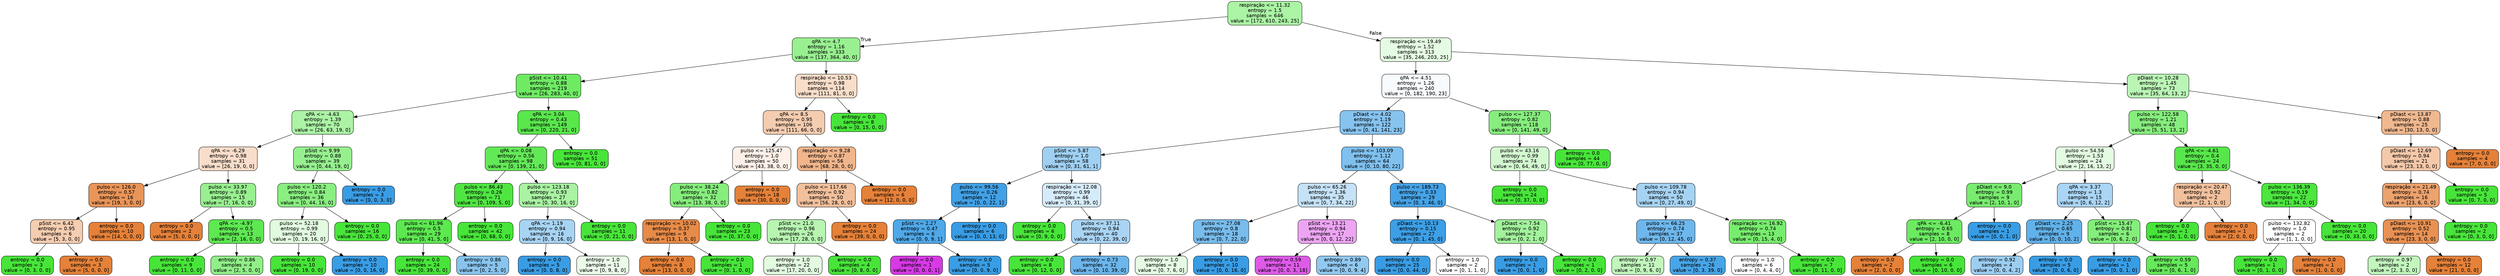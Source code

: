 digraph Tree {
node [shape=box, style="filled, rounded", color="black", fontname="helvetica"] ;
edge [fontname="helvetica"] ;
0 [label="respiração <= 11.32\nentropy = 1.5\nsamples = 646\nvalue = [172, 610, 243, 25]", fillcolor="#abf3a5"] ;
1 [label="qPA <= 4.7\nentropy = 1.16\nsamples = 333\nvalue = [137, 364, 40, 0]", fillcolor="#98f090"] ;
0 -> 1 [labeldistance=2.5, labelangle=45, headlabel="True"] ;
2 [label="pSist <= 10.41\nentropy = 0.88\nsamples = 219\nvalue = [26, 283, 40, 0]", fillcolor="#6eeb63"] ;
1 -> 2 ;
3 [label="qPA <= -4.63\nentropy = 1.39\nsamples = 70\nvalue = [26, 63, 19, 0]", fillcolor="#acf3a6"] ;
2 -> 3 ;
4 [label="qPA <= -6.29\nentropy = 0.98\nsamples = 31\nvalue = [26, 19, 0, 0]", fillcolor="#f8ddca"] ;
3 -> 4 ;
5 [label="pulso <= 126.0\nentropy = 0.57\nsamples = 16\nvalue = [19, 3, 0, 0]", fillcolor="#e99558"] ;
4 -> 5 ;
6 [label="pSist <= 6.42\nentropy = 0.95\nsamples = 6\nvalue = [5, 3, 0, 0]", fillcolor="#f5cdb0"] ;
5 -> 6 ;
7 [label="entropy = 0.0\nsamples = 3\nvalue = [0, 3, 0, 0]", fillcolor="#47e539"] ;
6 -> 7 ;
8 [label="entropy = 0.0\nsamples = 3\nvalue = [5, 0, 0, 0]", fillcolor="#e58139"] ;
6 -> 8 ;
9 [label="entropy = 0.0\nsamples = 10\nvalue = [14, 0, 0, 0]", fillcolor="#e58139"] ;
5 -> 9 ;
10 [label="pulso <= 33.97\nentropy = 0.89\nsamples = 15\nvalue = [7, 16, 0, 0]", fillcolor="#98f090"] ;
4 -> 10 ;
11 [label="entropy = 0.0\nsamples = 2\nvalue = [5, 0, 0, 0]", fillcolor="#e58139"] ;
10 -> 11 ;
12 [label="qPA <= -4.97\nentropy = 0.5\nsamples = 13\nvalue = [2, 16, 0, 0]", fillcolor="#5ee852"] ;
10 -> 12 ;
13 [label="entropy = 0.0\nsamples = 9\nvalue = [0, 11, 0, 0]", fillcolor="#47e539"] ;
12 -> 13 ;
14 [label="entropy = 0.86\nsamples = 4\nvalue = [2, 5, 0, 0]", fillcolor="#91ef88"] ;
12 -> 14 ;
15 [label="pSist <= 9.99\nentropy = 0.88\nsamples = 39\nvalue = [0, 44, 19, 0]", fillcolor="#96f08e"] ;
3 -> 15 ;
16 [label="pulso <= 120.2\nentropy = 0.84\nsamples = 36\nvalue = [0, 44, 16, 0]", fillcolor="#8aee81"] ;
15 -> 16 ;
17 [label="pulso <= 52.18\nentropy = 0.99\nsamples = 20\nvalue = [0, 19, 16, 0]", fillcolor="#e2fbe0"] ;
16 -> 17 ;
18 [label="entropy = 0.0\nsamples = 10\nvalue = [0, 19, 0, 0]", fillcolor="#47e539"] ;
17 -> 18 ;
19 [label="entropy = 0.0\nsamples = 10\nvalue = [0, 0, 16, 0]", fillcolor="#399de5"] ;
17 -> 19 ;
20 [label="entropy = 0.0\nsamples = 16\nvalue = [0, 25, 0, 0]", fillcolor="#47e539"] ;
16 -> 20 ;
21 [label="entropy = 0.0\nsamples = 3\nvalue = [0, 0, 3, 0]", fillcolor="#399de5"] ;
15 -> 21 ;
22 [label="qPA <= 3.04\nentropy = 0.43\nsamples = 149\nvalue = [0, 220, 21, 0]", fillcolor="#59e74c"] ;
2 -> 22 ;
23 [label="qPA <= 0.08\nentropy = 0.56\nsamples = 98\nvalue = [0, 139, 21, 0]", fillcolor="#63e957"] ;
22 -> 23 ;
24 [label="pulso <= 86.43\nentropy = 0.26\nsamples = 71\nvalue = [0, 109, 5, 0]", fillcolor="#4fe642"] ;
23 -> 24 ;
25 [label="pulso <= 61.96\nentropy = 0.5\nsamples = 29\nvalue = [0, 41, 5, 0]", fillcolor="#5de851"] ;
24 -> 25 ;
26 [label="entropy = 0.0\nsamples = 24\nvalue = [0, 39, 0, 0]", fillcolor="#47e539"] ;
25 -> 26 ;
27 [label="entropy = 0.86\nsamples = 5\nvalue = [0, 2, 5, 0]", fillcolor="#88c4ef"] ;
25 -> 27 ;
28 [label="entropy = 0.0\nsamples = 42\nvalue = [0, 68, 0, 0]", fillcolor="#47e539"] ;
24 -> 28 ;
29 [label="pulso <= 123.18\nentropy = 0.93\nsamples = 27\nvalue = [0, 30, 16, 0]", fillcolor="#a9f3a3"] ;
23 -> 29 ;
30 [label="qPA <= 1.19\nentropy = 0.94\nsamples = 16\nvalue = [0, 9, 16, 0]", fillcolor="#a8d4f4"] ;
29 -> 30 ;
31 [label="entropy = 0.0\nsamples = 5\nvalue = [0, 0, 8, 0]", fillcolor="#399de5"] ;
30 -> 31 ;
32 [label="entropy = 1.0\nsamples = 11\nvalue = [0, 9, 8, 0]", fillcolor="#ebfce9"] ;
30 -> 32 ;
33 [label="entropy = 0.0\nsamples = 11\nvalue = [0, 21, 0, 0]", fillcolor="#47e539"] ;
29 -> 33 ;
34 [label="entropy = 0.0\nsamples = 51\nvalue = [0, 81, 0, 0]", fillcolor="#47e539"] ;
22 -> 34 ;
35 [label="respiração <= 10.53\nentropy = 0.98\nsamples = 114\nvalue = [111, 81, 0, 0]", fillcolor="#f8ddc9"] ;
1 -> 35 ;
36 [label="qPA <= 8.5\nentropy = 0.95\nsamples = 106\nvalue = [111, 66, 0, 0]", fillcolor="#f4ccaf"] ;
35 -> 36 ;
37 [label="pulso <= 125.47\nentropy = 1.0\nsamples = 50\nvalue = [43, 38, 0, 0]", fillcolor="#fcf0e8"] ;
36 -> 37 ;
38 [label="pulso <= 38.24\nentropy = 0.82\nsamples = 32\nvalue = [13, 38, 0, 0]", fillcolor="#86ee7d"] ;
37 -> 38 ;
39 [label="respiração <= 10.02\nentropy = 0.37\nsamples = 9\nvalue = [13, 1, 0, 0]", fillcolor="#e78b48"] ;
38 -> 39 ;
40 [label="entropy = 0.0\nsamples = 8\nvalue = [13, 0, 0, 0]", fillcolor="#e58139"] ;
39 -> 40 ;
41 [label="entropy = 0.0\nsamples = 1\nvalue = [0, 1, 0, 0]", fillcolor="#47e539"] ;
39 -> 41 ;
42 [label="entropy = 0.0\nsamples = 23\nvalue = [0, 37, 0, 0]", fillcolor="#47e539"] ;
38 -> 42 ;
43 [label="entropy = 0.0\nsamples = 18\nvalue = [30, 0, 0, 0]", fillcolor="#e58139"] ;
37 -> 43 ;
44 [label="respiração <= 9.28\nentropy = 0.87\nsamples = 56\nvalue = [68, 28, 0, 0]", fillcolor="#f0b58b"] ;
36 -> 44 ;
45 [label="pulso <= 117.66\nentropy = 0.92\nsamples = 50\nvalue = [56, 28, 0, 0]", fillcolor="#f2c09c"] ;
44 -> 45 ;
46 [label="pSist <= 21.0\nentropy = 0.96\nsamples = 26\nvalue = [17, 28, 0, 0]", fillcolor="#b7f5b1"] ;
45 -> 46 ;
47 [label="entropy = 1.0\nsamples = 22\nvalue = [17, 20, 0, 0]", fillcolor="#e3fbe1"] ;
46 -> 47 ;
48 [label="entropy = 0.0\nsamples = 4\nvalue = [0, 8, 0, 0]", fillcolor="#47e539"] ;
46 -> 48 ;
49 [label="entropy = 0.0\nsamples = 24\nvalue = [39, 0, 0, 0]", fillcolor="#e58139"] ;
45 -> 49 ;
50 [label="entropy = 0.0\nsamples = 6\nvalue = [12, 0, 0, 0]", fillcolor="#e58139"] ;
44 -> 50 ;
51 [label="entropy = 0.0\nsamples = 8\nvalue = [0, 15, 0, 0]", fillcolor="#47e539"] ;
35 -> 51 ;
52 [label="respiração <= 19.49\nentropy = 1.52\nsamples = 313\nvalue = [35, 246, 203, 25]", fillcolor="#e5fbe3"] ;
0 -> 52 [labeldistance=2.5, labelangle=-45, headlabel="False"] ;
53 [label="qPA <= 4.51\nentropy = 1.26\nsamples = 240\nvalue = [0, 182, 190, 23]", fillcolor="#f8fbfe"] ;
52 -> 53 ;
54 [label="pDiast <= 4.02\nentropy = 1.19\nsamples = 122\nvalue = [0, 41, 141, 23]", fillcolor="#86c3ef"] ;
53 -> 54 ;
55 [label="pSist <= 5.87\nentropy = 1.0\nsamples = 58\nvalue = [0, 31, 61, 1]", fillcolor="#9fd0f2"] ;
54 -> 55 ;
56 [label="pulso <= 99.56\nentropy = 0.26\nsamples = 12\nvalue = [0, 0, 22, 1]", fillcolor="#42a1e6"] ;
55 -> 56 ;
57 [label="pSist <= 2.27\nentropy = 0.47\nsamples = 6\nvalue = [0, 0, 9, 1]", fillcolor="#4fa8e8"] ;
56 -> 57 ;
58 [label="entropy = 0.0\nsamples = 1\nvalue = [0, 0, 0, 1]", fillcolor="#d739e5"] ;
57 -> 58 ;
59 [label="entropy = 0.0\nsamples = 5\nvalue = [0, 0, 9, 0]", fillcolor="#399de5"] ;
57 -> 59 ;
60 [label="entropy = 0.0\nsamples = 6\nvalue = [0, 0, 13, 0]", fillcolor="#399de5"] ;
56 -> 60 ;
61 [label="respiração <= 12.08\nentropy = 0.99\nsamples = 46\nvalue = [0, 31, 39, 0]", fillcolor="#d6ebfa"] ;
55 -> 61 ;
62 [label="entropy = 0.0\nsamples = 6\nvalue = [0, 9, 0, 0]", fillcolor="#47e539"] ;
61 -> 62 ;
63 [label="pulso <= 37.11\nentropy = 0.94\nsamples = 40\nvalue = [0, 22, 39, 0]", fillcolor="#a9d4f4"] ;
61 -> 63 ;
64 [label="entropy = 0.0\nsamples = 8\nvalue = [0, 12, 0, 0]", fillcolor="#47e539"] ;
63 -> 64 ;
65 [label="entropy = 0.73\nsamples = 32\nvalue = [0, 10, 39, 0]", fillcolor="#6cb6ec"] ;
63 -> 65 ;
66 [label="pulso <= 103.09\nentropy = 1.12\nsamples = 64\nvalue = [0, 10, 80, 22]", fillcolor="#7fc0ee"] ;
54 -> 66 ;
67 [label="pulso <= 65.26\nentropy = 1.36\nsamples = 35\nvalue = [0, 7, 34, 22]", fillcolor="#c5e2f7"] ;
66 -> 67 ;
68 [label="pulso <= 27.08\nentropy = 0.8\nsamples = 18\nvalue = [0, 7, 22, 0]", fillcolor="#78bced"] ;
67 -> 68 ;
69 [label="entropy = 1.0\nsamples = 8\nvalue = [0, 7, 6, 0]", fillcolor="#e5fbe3"] ;
68 -> 69 ;
70 [label="entropy = 0.0\nsamples = 10\nvalue = [0, 0, 16, 0]", fillcolor="#399de5"] ;
68 -> 70 ;
71 [label="pSist <= 13.21\nentropy = 0.94\nsamples = 17\nvalue = [0, 0, 12, 22]", fillcolor="#eda5f3"] ;
67 -> 71 ;
72 [label="entropy = 0.59\nsamples = 11\nvalue = [0, 0, 3, 18]", fillcolor="#de5ae9"] ;
71 -> 72 ;
73 [label="entropy = 0.89\nsamples = 6\nvalue = [0, 0, 9, 4]", fillcolor="#91c9f1"] ;
71 -> 73 ;
74 [label="pulso <= 189.73\nentropy = 0.33\nsamples = 29\nvalue = [0, 3, 46, 0]", fillcolor="#46a3e7"] ;
66 -> 74 ;
75 [label="pDiast <= 10.13\nentropy = 0.15\nsamples = 27\nvalue = [0, 1, 45, 0]", fillcolor="#3d9fe6"] ;
74 -> 75 ;
76 [label="entropy = 0.0\nsamples = 25\nvalue = [0, 0, 44, 0]", fillcolor="#399de5"] ;
75 -> 76 ;
77 [label="entropy = 1.0\nsamples = 2\nvalue = [0, 1, 1, 0]", fillcolor="#ffffff"] ;
75 -> 77 ;
78 [label="pDiast <= 7.54\nentropy = 0.92\nsamples = 2\nvalue = [0, 2, 1, 0]", fillcolor="#a3f29c"] ;
74 -> 78 ;
79 [label="entropy = 0.0\nsamples = 1\nvalue = [0, 0, 1, 0]", fillcolor="#399de5"] ;
78 -> 79 ;
80 [label="entropy = 0.0\nsamples = 1\nvalue = [0, 2, 0, 0]", fillcolor="#47e539"] ;
78 -> 80 ;
81 [label="pulso <= 127.37\nentropy = 0.82\nsamples = 118\nvalue = [0, 141, 49, 0]", fillcolor="#87ee7e"] ;
53 -> 81 ;
82 [label="pulso <= 43.16\nentropy = 0.99\nsamples = 74\nvalue = [0, 64, 49, 0]", fillcolor="#d4f9d1"] ;
81 -> 82 ;
83 [label="entropy = 0.0\nsamples = 24\nvalue = [0, 37, 0, 0]", fillcolor="#47e539"] ;
82 -> 83 ;
84 [label="pulso <= 109.78\nentropy = 0.94\nsamples = 50\nvalue = [0, 27, 49, 0]", fillcolor="#a6d3f3"] ;
82 -> 84 ;
85 [label="pulso <= 66.25\nentropy = 0.74\nsamples = 37\nvalue = [0, 12, 45, 0]", fillcolor="#6eb7ec"] ;
84 -> 85 ;
86 [label="entropy = 0.97\nsamples = 11\nvalue = [0, 9, 6, 0]", fillcolor="#c2f6bd"] ;
85 -> 86 ;
87 [label="entropy = 0.37\nsamples = 26\nvalue = [0, 3, 39, 0]", fillcolor="#48a5e7"] ;
85 -> 87 ;
88 [label="respiração <= 16.92\nentropy = 0.74\nsamples = 13\nvalue = [0, 15, 4, 0]", fillcolor="#78ec6e"] ;
84 -> 88 ;
89 [label="entropy = 1.0\nsamples = 6\nvalue = [0, 4, 4, 0]", fillcolor="#ffffff"] ;
88 -> 89 ;
90 [label="entropy = 0.0\nsamples = 7\nvalue = [0, 11, 0, 0]", fillcolor="#47e539"] ;
88 -> 90 ;
91 [label="entropy = 0.0\nsamples = 44\nvalue = [0, 77, 0, 0]", fillcolor="#47e539"] ;
81 -> 91 ;
92 [label="pDiast <= 10.28\nentropy = 1.45\nsamples = 73\nvalue = [35, 64, 13, 2]", fillcolor="#bbf5b6"] ;
52 -> 92 ;
93 [label="pulso <= 122.58\nentropy = 1.21\nsamples = 48\nvalue = [5, 51, 13, 2]", fillcolor="#86ee7d"] ;
92 -> 93 ;
94 [label="pulso <= 54.56\nentropy = 1.53\nsamples = 24\nvalue = [2, 16, 13, 2]", fillcolor="#e3fbe1"] ;
93 -> 94 ;
95 [label="pDiast <= 9.0\nentropy = 0.99\nsamples = 9\nvalue = [2, 10, 1, 0]", fillcolor="#79ec6f"] ;
94 -> 95 ;
96 [label="qPA <= -6.41\nentropy = 0.65\nsamples = 8\nvalue = [2, 10, 0, 0]", fillcolor="#6cea61"] ;
95 -> 96 ;
97 [label="entropy = 0.0\nsamples = 2\nvalue = [2, 0, 0, 0]", fillcolor="#e58139"] ;
96 -> 97 ;
98 [label="entropy = 0.0\nsamples = 6\nvalue = [0, 10, 0, 0]", fillcolor="#47e539"] ;
96 -> 98 ;
99 [label="entropy = 0.0\nsamples = 1\nvalue = [0, 0, 1, 0]", fillcolor="#399de5"] ;
95 -> 99 ;
100 [label="qPA <= 3.37\nentropy = 1.3\nsamples = 15\nvalue = [0, 6, 12, 2]", fillcolor="#aad5f4"] ;
94 -> 100 ;
101 [label="pDiast <= 2.25\nentropy = 0.65\nsamples = 9\nvalue = [0, 0, 10, 2]", fillcolor="#61b1ea"] ;
100 -> 101 ;
102 [label="entropy = 0.92\nsamples = 4\nvalue = [0, 0, 4, 2]", fillcolor="#9ccef2"] ;
101 -> 102 ;
103 [label="entropy = 0.0\nsamples = 5\nvalue = [0, 0, 6, 0]", fillcolor="#399de5"] ;
101 -> 103 ;
104 [label="pSist <= 15.47\nentropy = 0.81\nsamples = 6\nvalue = [0, 6, 2, 0]", fillcolor="#84ee7b"] ;
100 -> 104 ;
105 [label="entropy = 0.0\nsamples = 1\nvalue = [0, 0, 1, 0]", fillcolor="#399de5"] ;
104 -> 105 ;
106 [label="entropy = 0.59\nsamples = 5\nvalue = [0, 6, 1, 0]", fillcolor="#66e95a"] ;
104 -> 106 ;
107 [label="qPA <= -4.61\nentropy = 0.4\nsamples = 24\nvalue = [3, 35, 0, 0]", fillcolor="#57e74a"] ;
93 -> 107 ;
108 [label="respiração <= 20.47\nentropy = 0.92\nsamples = 2\nvalue = [2, 1, 0, 0]", fillcolor="#f2c09c"] ;
107 -> 108 ;
109 [label="entropy = 0.0\nsamples = 1\nvalue = [0, 1, 0, 0]", fillcolor="#47e539"] ;
108 -> 109 ;
110 [label="entropy = 0.0\nsamples = 1\nvalue = [2, 0, 0, 0]", fillcolor="#e58139"] ;
108 -> 110 ;
111 [label="pulso <= 136.39\nentropy = 0.19\nsamples = 22\nvalue = [1, 34, 0, 0]", fillcolor="#4ce63f"] ;
107 -> 111 ;
112 [label="pulso <= 132.82\nentropy = 1.0\nsamples = 2\nvalue = [1, 1, 0, 0]", fillcolor="#ffffff"] ;
111 -> 112 ;
113 [label="entropy = 0.0\nsamples = 1\nvalue = [0, 1, 0, 0]", fillcolor="#47e539"] ;
112 -> 113 ;
114 [label="entropy = 0.0\nsamples = 1\nvalue = [1, 0, 0, 0]", fillcolor="#e58139"] ;
112 -> 114 ;
115 [label="entropy = 0.0\nsamples = 20\nvalue = [0, 33, 0, 0]", fillcolor="#47e539"] ;
111 -> 115 ;
116 [label="pDiast <= 13.87\nentropy = 0.88\nsamples = 25\nvalue = [30, 13, 0, 0]", fillcolor="#f0b88f"] ;
92 -> 116 ;
117 [label="pDiast <= 12.69\nentropy = 0.94\nsamples = 21\nvalue = [23, 13, 0, 0]", fillcolor="#f4c8a9"] ;
116 -> 117 ;
118 [label="respiração <= 21.49\nentropy = 0.74\nsamples = 16\nvalue = [23, 6, 0, 0]", fillcolor="#eca26d"] ;
117 -> 118 ;
119 [label="pDiast <= 10.91\nentropy = 0.52\nsamples = 14\nvalue = [23, 3, 0, 0]", fillcolor="#e89153"] ;
118 -> 119 ;
120 [label="entropy = 0.97\nsamples = 2\nvalue = [2, 3, 0, 0]", fillcolor="#c2f6bd"] ;
119 -> 120 ;
121 [label="entropy = 0.0\nsamples = 12\nvalue = [21, 0, 0, 0]", fillcolor="#e58139"] ;
119 -> 121 ;
122 [label="entropy = 0.0\nsamples = 2\nvalue = [0, 3, 0, 0]", fillcolor="#47e539"] ;
118 -> 122 ;
123 [label="entropy = 0.0\nsamples = 5\nvalue = [0, 7, 0, 0]", fillcolor="#47e539"] ;
117 -> 123 ;
124 [label="entropy = 0.0\nsamples = 4\nvalue = [7, 0, 0, 0]", fillcolor="#e58139"] ;
116 -> 124 ;
}